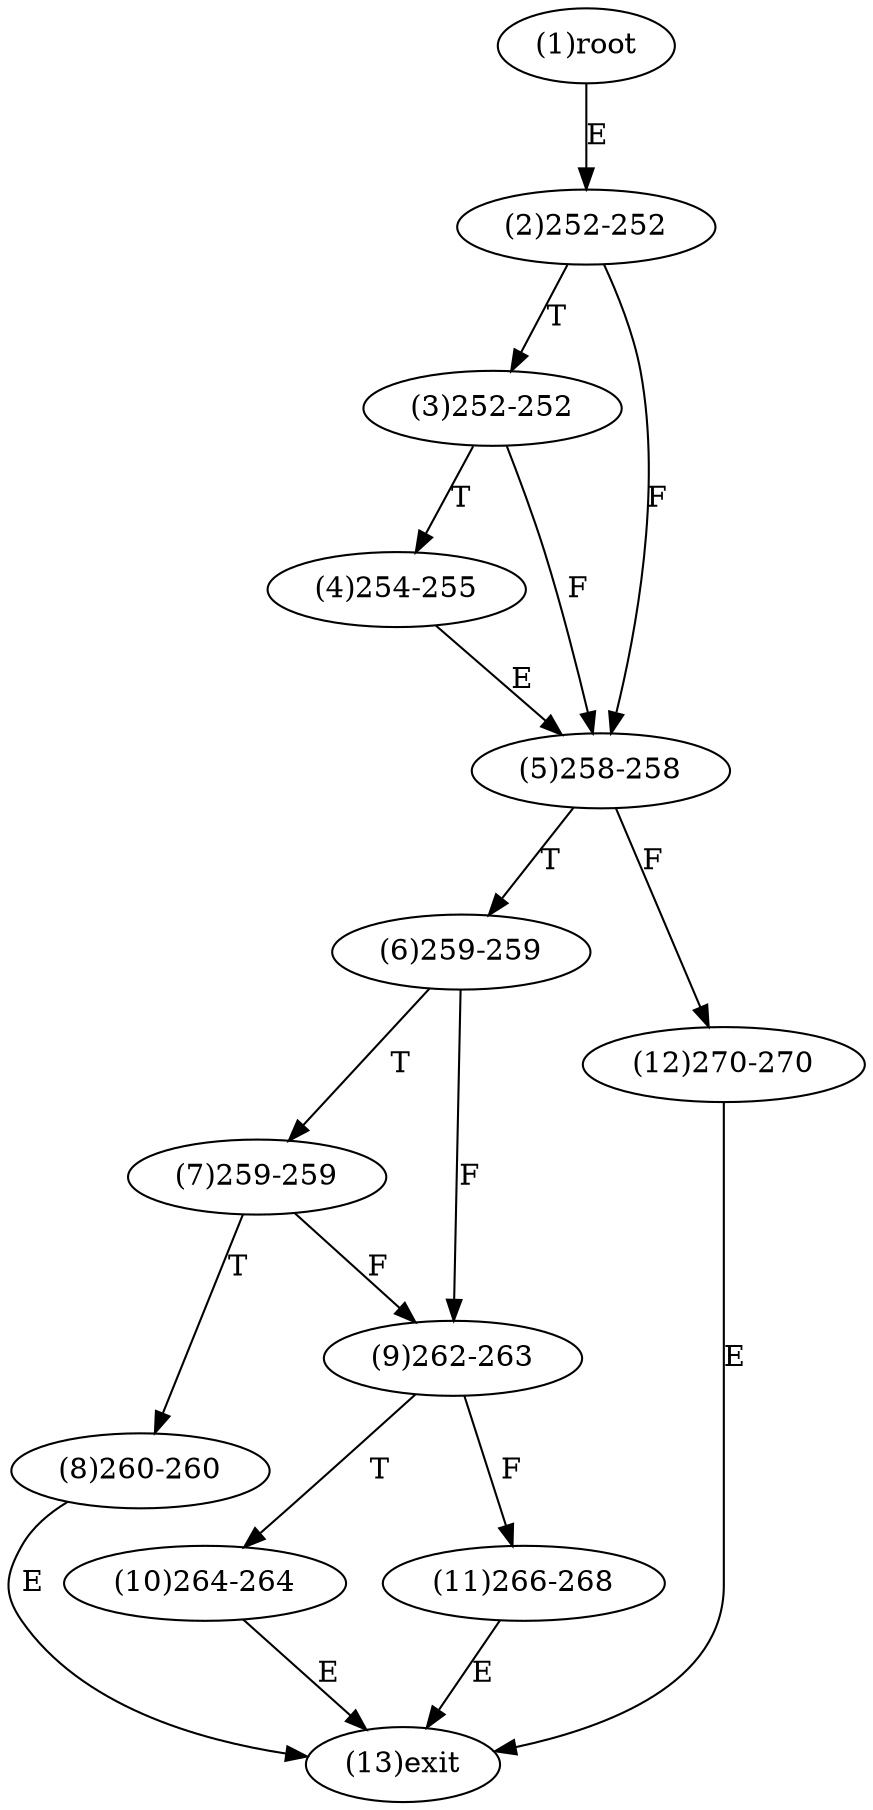 digraph "" { 
1[ label="(1)root"];
2[ label="(2)252-252"];
3[ label="(3)252-252"];
4[ label="(4)254-255"];
5[ label="(5)258-258"];
6[ label="(6)259-259"];
7[ label="(7)259-259"];
8[ label="(8)260-260"];
9[ label="(9)262-263"];
10[ label="(10)264-264"];
11[ label="(11)266-268"];
12[ label="(12)270-270"];
13[ label="(13)exit"];
1->2[ label="E"];
2->5[ label="F"];
2->3[ label="T"];
3->5[ label="F"];
3->4[ label="T"];
4->5[ label="E"];
5->12[ label="F"];
5->6[ label="T"];
6->9[ label="F"];
6->7[ label="T"];
7->9[ label="F"];
7->8[ label="T"];
8->13[ label="E"];
9->11[ label="F"];
9->10[ label="T"];
10->13[ label="E"];
11->13[ label="E"];
12->13[ label="E"];
}